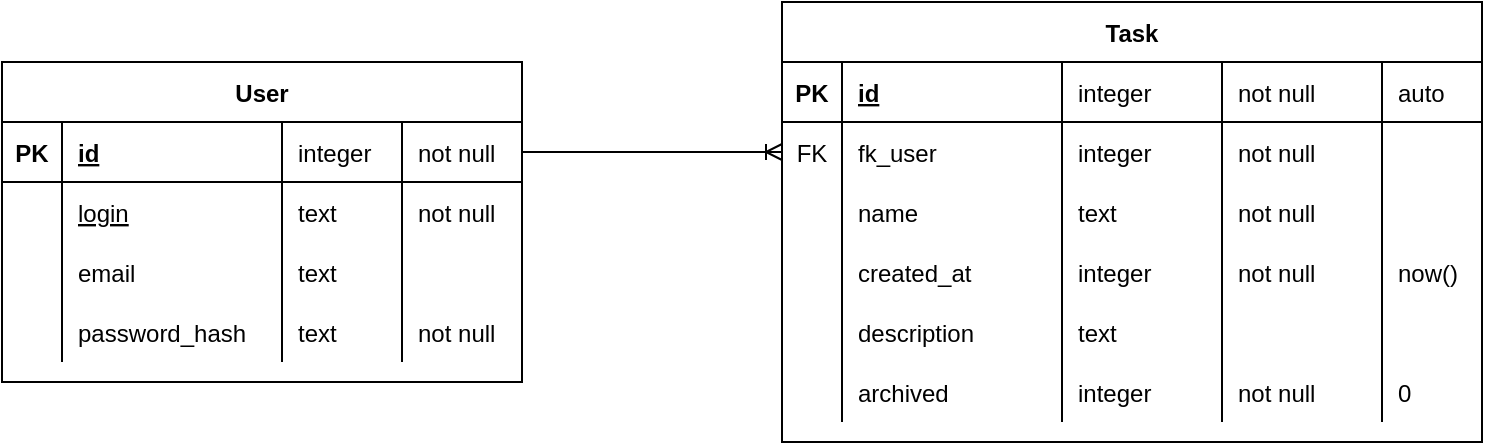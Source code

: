 <mxfile version="14.4.3" type="device"><diagram id="9k2fv5KclRtlIued2Hs8" name="Page-1"><mxGraphModel dx="569" dy="338" grid="1" gridSize="10" guides="1" tooltips="1" connect="1" arrows="1" fold="1" page="1" pageScale="1" pageWidth="850" pageHeight="1100" math="0" shadow="0"><root><mxCell id="0"/><mxCell id="1" parent="0"/><mxCell id="L2WwB42ne7cpkMLbWbpe-1" value="User" style="shape=table;startSize=30;container=1;collapsible=1;childLayout=tableLayout;fixedRows=1;rowLines=0;fontStyle=1;align=center;resizeLast=1;" parent="1" vertex="1"><mxGeometry x="140" y="300" width="260" height="160" as="geometry"/></mxCell><mxCell id="L2WwB42ne7cpkMLbWbpe-2" value="" style="shape=partialRectangle;collapsible=0;dropTarget=0;pointerEvents=0;fillColor=none;top=0;left=0;bottom=1;right=0;points=[[0,0.5],[1,0.5]];portConstraint=eastwest;" parent="L2WwB42ne7cpkMLbWbpe-1" vertex="1"><mxGeometry y="30" width="260" height="30" as="geometry"/></mxCell><mxCell id="L2WwB42ne7cpkMLbWbpe-3" value="PK" style="shape=partialRectangle;connectable=0;fillColor=none;top=0;left=0;bottom=0;right=0;fontStyle=1;overflow=hidden;" parent="L2WwB42ne7cpkMLbWbpe-2" vertex="1"><mxGeometry width="30" height="30" as="geometry"/></mxCell><mxCell id="L2WwB42ne7cpkMLbWbpe-4" value="id" style="shape=partialRectangle;connectable=0;fillColor=none;top=0;left=0;bottom=0;right=0;align=left;spacingLeft=6;fontStyle=5;overflow=hidden;" parent="L2WwB42ne7cpkMLbWbpe-2" vertex="1"><mxGeometry x="30" width="110" height="30" as="geometry"/></mxCell><mxCell id="L2WwB42ne7cpkMLbWbpe-50" value="integer" style="shape=partialRectangle;connectable=0;fillColor=none;top=0;left=0;bottom=0;right=0;align=left;spacingLeft=6;fontStyle=0;overflow=hidden;" parent="L2WwB42ne7cpkMLbWbpe-2" vertex="1"><mxGeometry x="140" width="60" height="30" as="geometry"/></mxCell><mxCell id="L2WwB42ne7cpkMLbWbpe-60" value="not null" style="shape=partialRectangle;connectable=0;fillColor=none;top=0;left=0;bottom=0;right=0;align=left;spacingLeft=6;fontStyle=0;overflow=hidden;" parent="L2WwB42ne7cpkMLbWbpe-2" vertex="1"><mxGeometry x="200" width="60" height="30" as="geometry"/></mxCell><mxCell id="L2WwB42ne7cpkMLbWbpe-5" value="" style="shape=partialRectangle;collapsible=0;dropTarget=0;pointerEvents=0;fillColor=none;top=0;left=0;bottom=0;right=0;points=[[0,0.5],[1,0.5]];portConstraint=eastwest;" parent="L2WwB42ne7cpkMLbWbpe-1" vertex="1"><mxGeometry y="60" width="260" height="30" as="geometry"/></mxCell><mxCell id="L2WwB42ne7cpkMLbWbpe-6" value="" style="shape=partialRectangle;connectable=0;fillColor=none;top=0;left=0;bottom=0;right=0;editable=1;overflow=hidden;" parent="L2WwB42ne7cpkMLbWbpe-5" vertex="1"><mxGeometry width="30" height="30" as="geometry"/></mxCell><mxCell id="L2WwB42ne7cpkMLbWbpe-7" value="login" style="shape=partialRectangle;connectable=0;fillColor=none;top=0;left=0;bottom=0;right=0;align=left;spacingLeft=6;overflow=hidden;fontStyle=4" parent="L2WwB42ne7cpkMLbWbpe-5" vertex="1"><mxGeometry x="30" width="110" height="30" as="geometry"/></mxCell><mxCell id="L2WwB42ne7cpkMLbWbpe-51" value="text" style="shape=partialRectangle;connectable=0;fillColor=none;top=0;left=0;bottom=0;right=0;align=left;spacingLeft=6;overflow=hidden;" parent="L2WwB42ne7cpkMLbWbpe-5" vertex="1"><mxGeometry x="140" width="60" height="30" as="geometry"/></mxCell><mxCell id="L2WwB42ne7cpkMLbWbpe-61" value="not null" style="shape=partialRectangle;connectable=0;fillColor=none;top=0;left=0;bottom=0;right=0;align=left;spacingLeft=6;overflow=hidden;" parent="L2WwB42ne7cpkMLbWbpe-5" vertex="1"><mxGeometry x="200" width="60" height="30" as="geometry"/></mxCell><mxCell id="L2WwB42ne7cpkMLbWbpe-8" value="" style="shape=partialRectangle;collapsible=0;dropTarget=0;pointerEvents=0;fillColor=none;top=0;left=0;bottom=0;right=0;points=[[0,0.5],[1,0.5]];portConstraint=eastwest;" parent="L2WwB42ne7cpkMLbWbpe-1" vertex="1"><mxGeometry y="90" width="260" height="30" as="geometry"/></mxCell><mxCell id="L2WwB42ne7cpkMLbWbpe-9" value="" style="shape=partialRectangle;connectable=0;fillColor=none;top=0;left=0;bottom=0;right=0;editable=1;overflow=hidden;" parent="L2WwB42ne7cpkMLbWbpe-8" vertex="1"><mxGeometry width="30" height="30" as="geometry"/></mxCell><mxCell id="L2WwB42ne7cpkMLbWbpe-10" value="email" style="shape=partialRectangle;connectable=0;fillColor=none;top=0;left=0;bottom=0;right=0;align=left;spacingLeft=6;overflow=hidden;" parent="L2WwB42ne7cpkMLbWbpe-8" vertex="1"><mxGeometry x="30" width="110" height="30" as="geometry"/></mxCell><mxCell id="L2WwB42ne7cpkMLbWbpe-52" value="text" style="shape=partialRectangle;connectable=0;fillColor=none;top=0;left=0;bottom=0;right=0;align=left;spacingLeft=6;overflow=hidden;" parent="L2WwB42ne7cpkMLbWbpe-8" vertex="1"><mxGeometry x="140" width="60" height="30" as="geometry"/></mxCell><mxCell id="L2WwB42ne7cpkMLbWbpe-62" style="shape=partialRectangle;connectable=0;fillColor=none;top=0;left=0;bottom=0;right=0;align=left;spacingLeft=6;overflow=hidden;" parent="L2WwB42ne7cpkMLbWbpe-8" vertex="1"><mxGeometry x="200" width="60" height="30" as="geometry"/></mxCell><mxCell id="L2WwB42ne7cpkMLbWbpe-11" value="" style="shape=partialRectangle;collapsible=0;dropTarget=0;pointerEvents=0;fillColor=none;top=0;left=0;bottom=0;right=0;points=[[0,0.5],[1,0.5]];portConstraint=eastwest;" parent="L2WwB42ne7cpkMLbWbpe-1" vertex="1"><mxGeometry y="120" width="260" height="30" as="geometry"/></mxCell><mxCell id="L2WwB42ne7cpkMLbWbpe-12" value="" style="shape=partialRectangle;connectable=0;fillColor=none;top=0;left=0;bottom=0;right=0;editable=1;overflow=hidden;" parent="L2WwB42ne7cpkMLbWbpe-11" vertex="1"><mxGeometry width="30" height="30" as="geometry"/></mxCell><mxCell id="L2WwB42ne7cpkMLbWbpe-13" value="password_hash" style="shape=partialRectangle;connectable=0;fillColor=none;top=0;left=0;bottom=0;right=0;align=left;spacingLeft=6;overflow=hidden;" parent="L2WwB42ne7cpkMLbWbpe-11" vertex="1"><mxGeometry x="30" width="110" height="30" as="geometry"/></mxCell><mxCell id="L2WwB42ne7cpkMLbWbpe-53" value="text" style="shape=partialRectangle;connectable=0;fillColor=none;top=0;left=0;bottom=0;right=0;align=left;spacingLeft=6;overflow=hidden;" parent="L2WwB42ne7cpkMLbWbpe-11" vertex="1"><mxGeometry x="140" width="60" height="30" as="geometry"/></mxCell><mxCell id="L2WwB42ne7cpkMLbWbpe-63" value="not null" style="shape=partialRectangle;connectable=0;fillColor=none;top=0;left=0;bottom=0;right=0;align=left;spacingLeft=6;overflow=hidden;" parent="L2WwB42ne7cpkMLbWbpe-11" vertex="1"><mxGeometry x="200" width="60" height="30" as="geometry"/></mxCell><mxCell id="L2WwB42ne7cpkMLbWbpe-14" value="Task" style="shape=table;startSize=30;container=1;collapsible=1;childLayout=tableLayout;fixedRows=1;rowLines=0;fontStyle=1;align=center;resizeLast=1;" parent="1" vertex="1"><mxGeometry x="530" y="270" width="350" height="220" as="geometry"/></mxCell><mxCell id="L2WwB42ne7cpkMLbWbpe-15" value="" style="shape=partialRectangle;collapsible=0;dropTarget=0;pointerEvents=0;fillColor=none;top=0;left=0;bottom=1;right=0;points=[[0,0.5],[1,0.5]];portConstraint=eastwest;" parent="L2WwB42ne7cpkMLbWbpe-14" vertex="1"><mxGeometry y="30" width="350" height="30" as="geometry"/></mxCell><mxCell id="L2WwB42ne7cpkMLbWbpe-16" value="PK" style="shape=partialRectangle;connectable=0;fillColor=none;top=0;left=0;bottom=0;right=0;fontStyle=1;overflow=hidden;" parent="L2WwB42ne7cpkMLbWbpe-15" vertex="1"><mxGeometry width="30" height="30" as="geometry"/></mxCell><mxCell id="L2WwB42ne7cpkMLbWbpe-17" value="id" style="shape=partialRectangle;connectable=0;fillColor=none;top=0;left=0;bottom=0;right=0;align=left;spacingLeft=6;fontStyle=5;overflow=hidden;" parent="L2WwB42ne7cpkMLbWbpe-15" vertex="1"><mxGeometry x="30" width="110" height="30" as="geometry"/></mxCell><mxCell id="L2WwB42ne7cpkMLbWbpe-54" value="integer" style="shape=partialRectangle;connectable=0;fillColor=none;top=0;left=0;bottom=0;right=0;align=left;spacingLeft=6;fontStyle=0;overflow=hidden;" parent="L2WwB42ne7cpkMLbWbpe-15" vertex="1"><mxGeometry x="140" width="80" height="30" as="geometry"/></mxCell><mxCell id="L2WwB42ne7cpkMLbWbpe-64" value="not null" style="shape=partialRectangle;connectable=0;fillColor=none;top=0;left=0;bottom=0;right=0;align=left;spacingLeft=6;fontStyle=0;overflow=hidden;" parent="L2WwB42ne7cpkMLbWbpe-15" vertex="1"><mxGeometry x="220" width="80" height="30" as="geometry"/></mxCell><mxCell id="L2WwB42ne7cpkMLbWbpe-70" value="auto" style="shape=partialRectangle;connectable=0;fillColor=none;top=0;left=0;bottom=0;right=0;align=left;spacingLeft=6;fontStyle=0;overflow=hidden;" parent="L2WwB42ne7cpkMLbWbpe-15" vertex="1"><mxGeometry x="300" width="50" height="30" as="geometry"/></mxCell><mxCell id="L2WwB42ne7cpkMLbWbpe-18" value="" style="shape=partialRectangle;collapsible=0;dropTarget=0;pointerEvents=0;fillColor=none;top=0;left=0;bottom=0;right=0;points=[[0,0.5],[1,0.5]];portConstraint=eastwest;" parent="L2WwB42ne7cpkMLbWbpe-14" vertex="1"><mxGeometry y="60" width="350" height="30" as="geometry"/></mxCell><mxCell id="L2WwB42ne7cpkMLbWbpe-19" value="FK" style="shape=partialRectangle;connectable=0;fillColor=none;top=0;left=0;bottom=0;right=0;editable=1;overflow=hidden;" parent="L2WwB42ne7cpkMLbWbpe-18" vertex="1"><mxGeometry width="30" height="30" as="geometry"/></mxCell><mxCell id="L2WwB42ne7cpkMLbWbpe-20" value="fk_user" style="shape=partialRectangle;connectable=0;fillColor=none;top=0;left=0;bottom=0;right=0;align=left;spacingLeft=6;overflow=hidden;fontStyle=0;labelBackgroundColor=none;labelBorderColor=none;" parent="L2WwB42ne7cpkMLbWbpe-18" vertex="1"><mxGeometry x="30" width="110" height="30" as="geometry"/></mxCell><mxCell id="L2WwB42ne7cpkMLbWbpe-55" value="integer" style="shape=partialRectangle;connectable=0;fillColor=none;top=0;left=0;bottom=0;right=0;align=left;spacingLeft=6;overflow=hidden;" parent="L2WwB42ne7cpkMLbWbpe-18" vertex="1"><mxGeometry x="140" width="80" height="30" as="geometry"/></mxCell><mxCell id="L2WwB42ne7cpkMLbWbpe-65" value="not null" style="shape=partialRectangle;connectable=0;fillColor=none;top=0;left=0;bottom=0;right=0;align=left;spacingLeft=6;overflow=hidden;" parent="L2WwB42ne7cpkMLbWbpe-18" vertex="1"><mxGeometry x="220" width="80" height="30" as="geometry"/></mxCell><mxCell id="L2WwB42ne7cpkMLbWbpe-71" style="shape=partialRectangle;connectable=0;fillColor=none;top=0;left=0;bottom=0;right=0;align=left;spacingLeft=6;overflow=hidden;" parent="L2WwB42ne7cpkMLbWbpe-18" vertex="1"><mxGeometry x="300" width="50" height="30" as="geometry"/></mxCell><mxCell id="L2WwB42ne7cpkMLbWbpe-46" value="" style="shape=partialRectangle;collapsible=0;dropTarget=0;pointerEvents=0;fillColor=none;top=0;left=0;bottom=0;right=0;points=[[0,0.5],[1,0.5]];portConstraint=eastwest;" parent="L2WwB42ne7cpkMLbWbpe-14" vertex="1"><mxGeometry y="90" width="350" height="30" as="geometry"/></mxCell><mxCell id="L2WwB42ne7cpkMLbWbpe-47" value="" style="shape=partialRectangle;connectable=0;fillColor=none;top=0;left=0;bottom=0;right=0;editable=1;overflow=hidden;" parent="L2WwB42ne7cpkMLbWbpe-46" vertex="1"><mxGeometry width="30" height="30" as="geometry"/></mxCell><mxCell id="L2WwB42ne7cpkMLbWbpe-48" value="name" style="shape=partialRectangle;connectable=0;fillColor=none;top=0;left=0;bottom=0;right=0;align=left;spacingLeft=6;overflow=hidden;" parent="L2WwB42ne7cpkMLbWbpe-46" vertex="1"><mxGeometry x="30" width="110" height="30" as="geometry"/></mxCell><mxCell id="L2WwB42ne7cpkMLbWbpe-56" value="text" style="shape=partialRectangle;connectable=0;fillColor=none;top=0;left=0;bottom=0;right=0;align=left;spacingLeft=6;overflow=hidden;" parent="L2WwB42ne7cpkMLbWbpe-46" vertex="1"><mxGeometry x="140" width="80" height="30" as="geometry"/></mxCell><mxCell id="L2WwB42ne7cpkMLbWbpe-66" value="not null" style="shape=partialRectangle;connectable=0;fillColor=none;top=0;left=0;bottom=0;right=0;align=left;spacingLeft=6;overflow=hidden;" parent="L2WwB42ne7cpkMLbWbpe-46" vertex="1"><mxGeometry x="220" width="80" height="30" as="geometry"/></mxCell><mxCell id="L2WwB42ne7cpkMLbWbpe-72" style="shape=partialRectangle;connectable=0;fillColor=none;top=0;left=0;bottom=0;right=0;align=left;spacingLeft=6;overflow=hidden;" parent="L2WwB42ne7cpkMLbWbpe-46" vertex="1"><mxGeometry x="300" width="50" height="30" as="geometry"/></mxCell><mxCell id="L2WwB42ne7cpkMLbWbpe-21" value="" style="shape=partialRectangle;collapsible=0;dropTarget=0;pointerEvents=0;fillColor=none;top=0;left=0;bottom=0;right=0;points=[[0,0.5],[1,0.5]];portConstraint=eastwest;" parent="L2WwB42ne7cpkMLbWbpe-14" vertex="1"><mxGeometry y="120" width="350" height="30" as="geometry"/></mxCell><mxCell id="L2WwB42ne7cpkMLbWbpe-22" value="" style="shape=partialRectangle;connectable=0;fillColor=none;top=0;left=0;bottom=0;right=0;editable=1;overflow=hidden;" parent="L2WwB42ne7cpkMLbWbpe-21" vertex="1"><mxGeometry width="30" height="30" as="geometry"/></mxCell><mxCell id="L2WwB42ne7cpkMLbWbpe-23" value="created_at" style="shape=partialRectangle;connectable=0;fillColor=none;top=0;left=0;bottom=0;right=0;align=left;spacingLeft=6;overflow=hidden;" parent="L2WwB42ne7cpkMLbWbpe-21" vertex="1"><mxGeometry x="30" width="110" height="30" as="geometry"/></mxCell><mxCell id="L2WwB42ne7cpkMLbWbpe-57" value="integer" style="shape=partialRectangle;connectable=0;fillColor=none;top=0;left=0;bottom=0;right=0;align=left;spacingLeft=6;overflow=hidden;" parent="L2WwB42ne7cpkMLbWbpe-21" vertex="1"><mxGeometry x="140" width="80" height="30" as="geometry"/></mxCell><mxCell id="L2WwB42ne7cpkMLbWbpe-67" value="not null" style="shape=partialRectangle;connectable=0;fillColor=none;top=0;left=0;bottom=0;right=0;align=left;spacingLeft=6;overflow=hidden;" parent="L2WwB42ne7cpkMLbWbpe-21" vertex="1"><mxGeometry x="220" width="80" height="30" as="geometry"/></mxCell><mxCell id="L2WwB42ne7cpkMLbWbpe-73" value="now()" style="shape=partialRectangle;connectable=0;fillColor=none;top=0;left=0;bottom=0;right=0;align=left;spacingLeft=6;overflow=hidden;" parent="L2WwB42ne7cpkMLbWbpe-21" vertex="1"><mxGeometry x="300" width="50" height="30" as="geometry"/></mxCell><mxCell id="L2WwB42ne7cpkMLbWbpe-24" value="" style="shape=partialRectangle;collapsible=0;dropTarget=0;pointerEvents=0;fillColor=none;top=0;left=0;bottom=0;right=0;points=[[0,0.5],[1,0.5]];portConstraint=eastwest;" parent="L2WwB42ne7cpkMLbWbpe-14" vertex="1"><mxGeometry y="150" width="350" height="30" as="geometry"/></mxCell><mxCell id="L2WwB42ne7cpkMLbWbpe-25" value="" style="shape=partialRectangle;connectable=0;fillColor=none;top=0;left=0;bottom=0;right=0;editable=1;overflow=hidden;" parent="L2WwB42ne7cpkMLbWbpe-24" vertex="1"><mxGeometry width="30" height="30" as="geometry"/></mxCell><mxCell id="L2WwB42ne7cpkMLbWbpe-26" value="description" style="shape=partialRectangle;connectable=0;fillColor=none;top=0;left=0;bottom=0;right=0;align=left;spacingLeft=6;overflow=hidden;" parent="L2WwB42ne7cpkMLbWbpe-24" vertex="1"><mxGeometry x="30" width="110" height="30" as="geometry"/></mxCell><mxCell id="L2WwB42ne7cpkMLbWbpe-58" value="text" style="shape=partialRectangle;connectable=0;fillColor=none;top=0;left=0;bottom=0;right=0;align=left;spacingLeft=6;overflow=hidden;" parent="L2WwB42ne7cpkMLbWbpe-24" vertex="1"><mxGeometry x="140" width="80" height="30" as="geometry"/></mxCell><mxCell id="L2WwB42ne7cpkMLbWbpe-68" style="shape=partialRectangle;connectable=0;fillColor=none;top=0;left=0;bottom=0;right=0;align=left;spacingLeft=6;overflow=hidden;" parent="L2WwB42ne7cpkMLbWbpe-24" vertex="1"><mxGeometry x="220" width="80" height="30" as="geometry"/></mxCell><mxCell id="L2WwB42ne7cpkMLbWbpe-74" style="shape=partialRectangle;connectable=0;fillColor=none;top=0;left=0;bottom=0;right=0;align=left;spacingLeft=6;overflow=hidden;" parent="L2WwB42ne7cpkMLbWbpe-24" vertex="1"><mxGeometry x="300" width="50" height="30" as="geometry"/></mxCell><mxCell id="L2WwB42ne7cpkMLbWbpe-27" value="" style="shape=partialRectangle;collapsible=0;dropTarget=0;pointerEvents=0;fillColor=none;top=0;left=0;bottom=0;right=0;points=[[0,0.5],[1,0.5]];portConstraint=eastwest;" parent="L2WwB42ne7cpkMLbWbpe-14" vertex="1"><mxGeometry y="180" width="350" height="30" as="geometry"/></mxCell><mxCell id="L2WwB42ne7cpkMLbWbpe-28" value="" style="shape=partialRectangle;connectable=0;fillColor=none;top=0;left=0;bottom=0;right=0;editable=1;overflow=hidden;" parent="L2WwB42ne7cpkMLbWbpe-27" vertex="1"><mxGeometry width="30" height="30" as="geometry"/></mxCell><mxCell id="L2WwB42ne7cpkMLbWbpe-29" value="archived" style="shape=partialRectangle;connectable=0;fillColor=none;top=0;left=0;bottom=0;right=0;align=left;spacingLeft=6;overflow=hidden;" parent="L2WwB42ne7cpkMLbWbpe-27" vertex="1"><mxGeometry x="30" width="110" height="30" as="geometry"/></mxCell><mxCell id="L2WwB42ne7cpkMLbWbpe-59" value="integer" style="shape=partialRectangle;connectable=0;fillColor=none;top=0;left=0;bottom=0;right=0;align=left;spacingLeft=6;overflow=hidden;" parent="L2WwB42ne7cpkMLbWbpe-27" vertex="1"><mxGeometry x="140" width="80" height="30" as="geometry"/></mxCell><mxCell id="L2WwB42ne7cpkMLbWbpe-69" value="not null" style="shape=partialRectangle;connectable=0;fillColor=none;top=0;left=0;bottom=0;right=0;align=left;spacingLeft=6;overflow=hidden;" parent="L2WwB42ne7cpkMLbWbpe-27" vertex="1"><mxGeometry x="220" width="80" height="30" as="geometry"/></mxCell><mxCell id="L2WwB42ne7cpkMLbWbpe-75" value="0" style="shape=partialRectangle;connectable=0;fillColor=none;top=0;left=0;bottom=0;right=0;align=left;spacingLeft=6;overflow=hidden;" parent="L2WwB42ne7cpkMLbWbpe-27" vertex="1"><mxGeometry x="300" width="50" height="30" as="geometry"/></mxCell><mxCell id="L2WwB42ne7cpkMLbWbpe-49" value="" style="edgeStyle=orthogonalEdgeStyle;fontSize=12;html=1;endArrow=ERoneToMany;rounded=0;" parent="1" source="L2WwB42ne7cpkMLbWbpe-2" target="L2WwB42ne7cpkMLbWbpe-18" edge="1"><mxGeometry width="100" height="100" relative="1" as="geometry"><mxPoint x="400" y="470" as="sourcePoint"/><mxPoint x="500" y="370" as="targetPoint"/></mxGeometry></mxCell></root></mxGraphModel></diagram></mxfile>